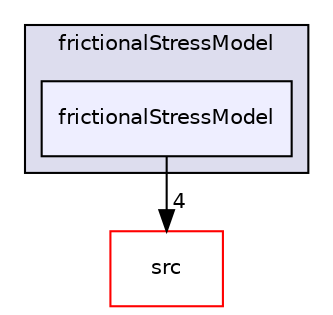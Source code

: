 digraph "applications/solvers/multiphase/reactingEulerFoam/reactingTwoPhaseEulerFoam/twoPhaseCompressibleTurbulenceModels/kineticTheoryModels/frictionalStressModel/frictionalStressModel" {
  bgcolor=transparent;
  compound=true
  node [ fontsize="10", fontname="Helvetica"];
  edge [ labelfontsize="10", labelfontname="Helvetica"];
  subgraph clusterdir_ba77ee356b81a9294ab794cad3de985f {
    graph [ bgcolor="#ddddee", pencolor="black", label="frictionalStressModel" fontname="Helvetica", fontsize="10", URL="dir_ba77ee356b81a9294ab794cad3de985f.html"]
  dir_4aeac2eb2cefb17d7a4a4f551cc9ff8f [shape=box, label="frictionalStressModel", style="filled", fillcolor="#eeeeff", pencolor="black", URL="dir_4aeac2eb2cefb17d7a4a4f551cc9ff8f.html"];
  }
  dir_68267d1309a1af8e8297ef4c3efbcdba [shape=box label="src" color="red" URL="dir_68267d1309a1af8e8297ef4c3efbcdba.html"];
  dir_4aeac2eb2cefb17d7a4a4f551cc9ff8f->dir_68267d1309a1af8e8297ef4c3efbcdba [headlabel="4", labeldistance=1.5 headhref="dir_000397_000736.html"];
}

